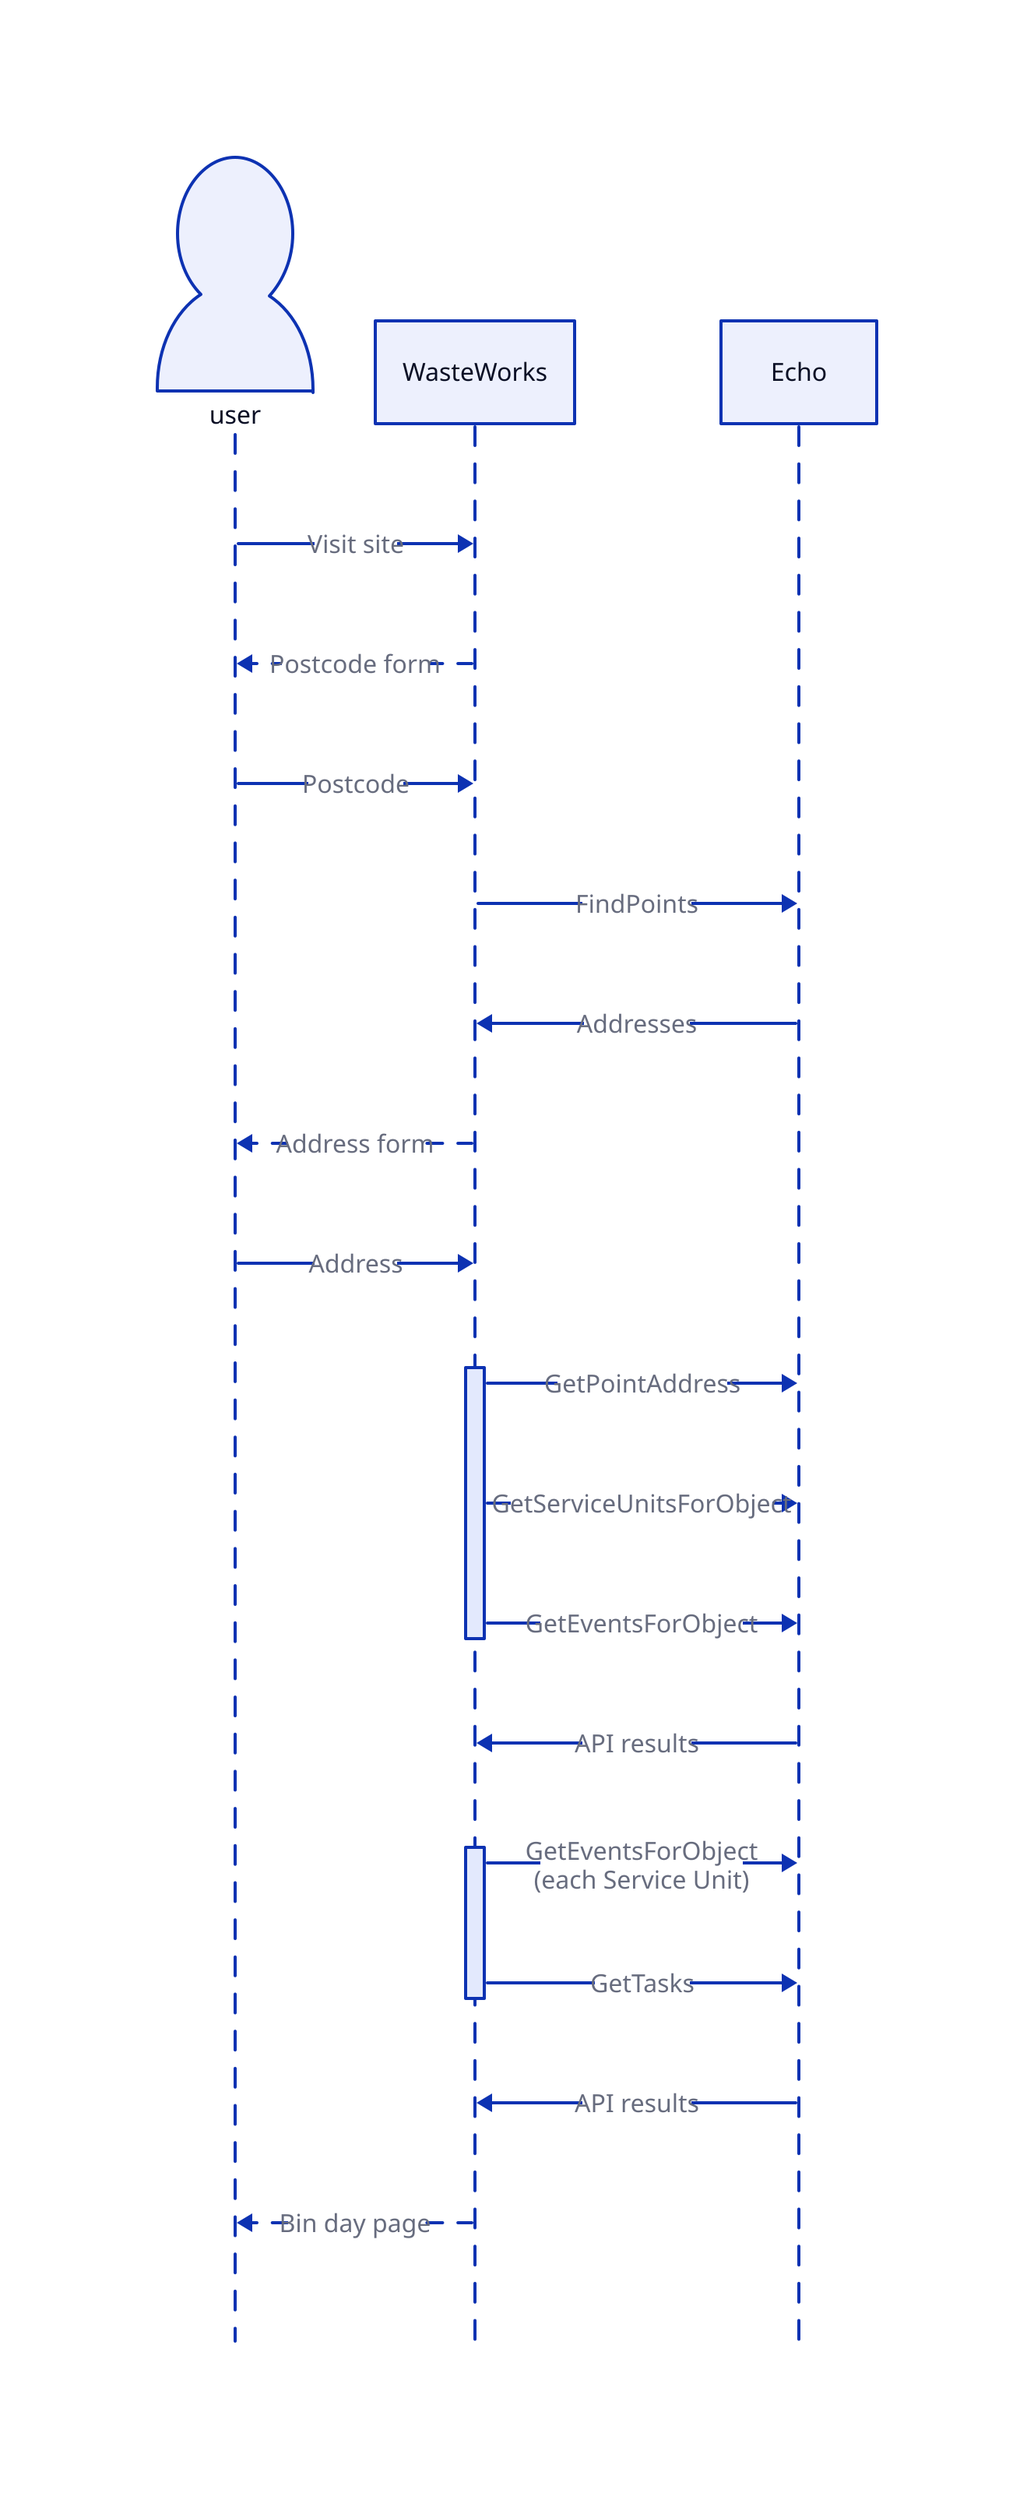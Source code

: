 shape: sequence_diagram

user: { shape: person }
user -> WasteWorks: Visit site
user <- WasteWorks: Postcode form { style.stroke-dash: 5 }
#user <- itemResponse.t: item {
#    style.stroke-dash: 5
#}

user -> WasteWorks: Postcode
WasteWorks -> Echo: FindPoints
WasteWorks <- Echo: Addresses
user <- WasteWorks: Address form { style.stroke-dash: 5 }

user -> WasteWorks: Address

WasteWorks.t -> Echo: GetPointAddress
WasteWorks.t -> Echo: GetServiceUnitsForObject
WasteWorks.t -> Echo: GetEventsForObject

WasteWorks <- Echo: API results

WasteWorks.t2 -> Echo: GetEventsForObject \n (each Service Unit)
WasteWorks.t2 -> Echo: GetTasks

WasteWorks <- Echo: API results

user <- WasteWorks: Bin day page { style.stroke-dash: 5 }
